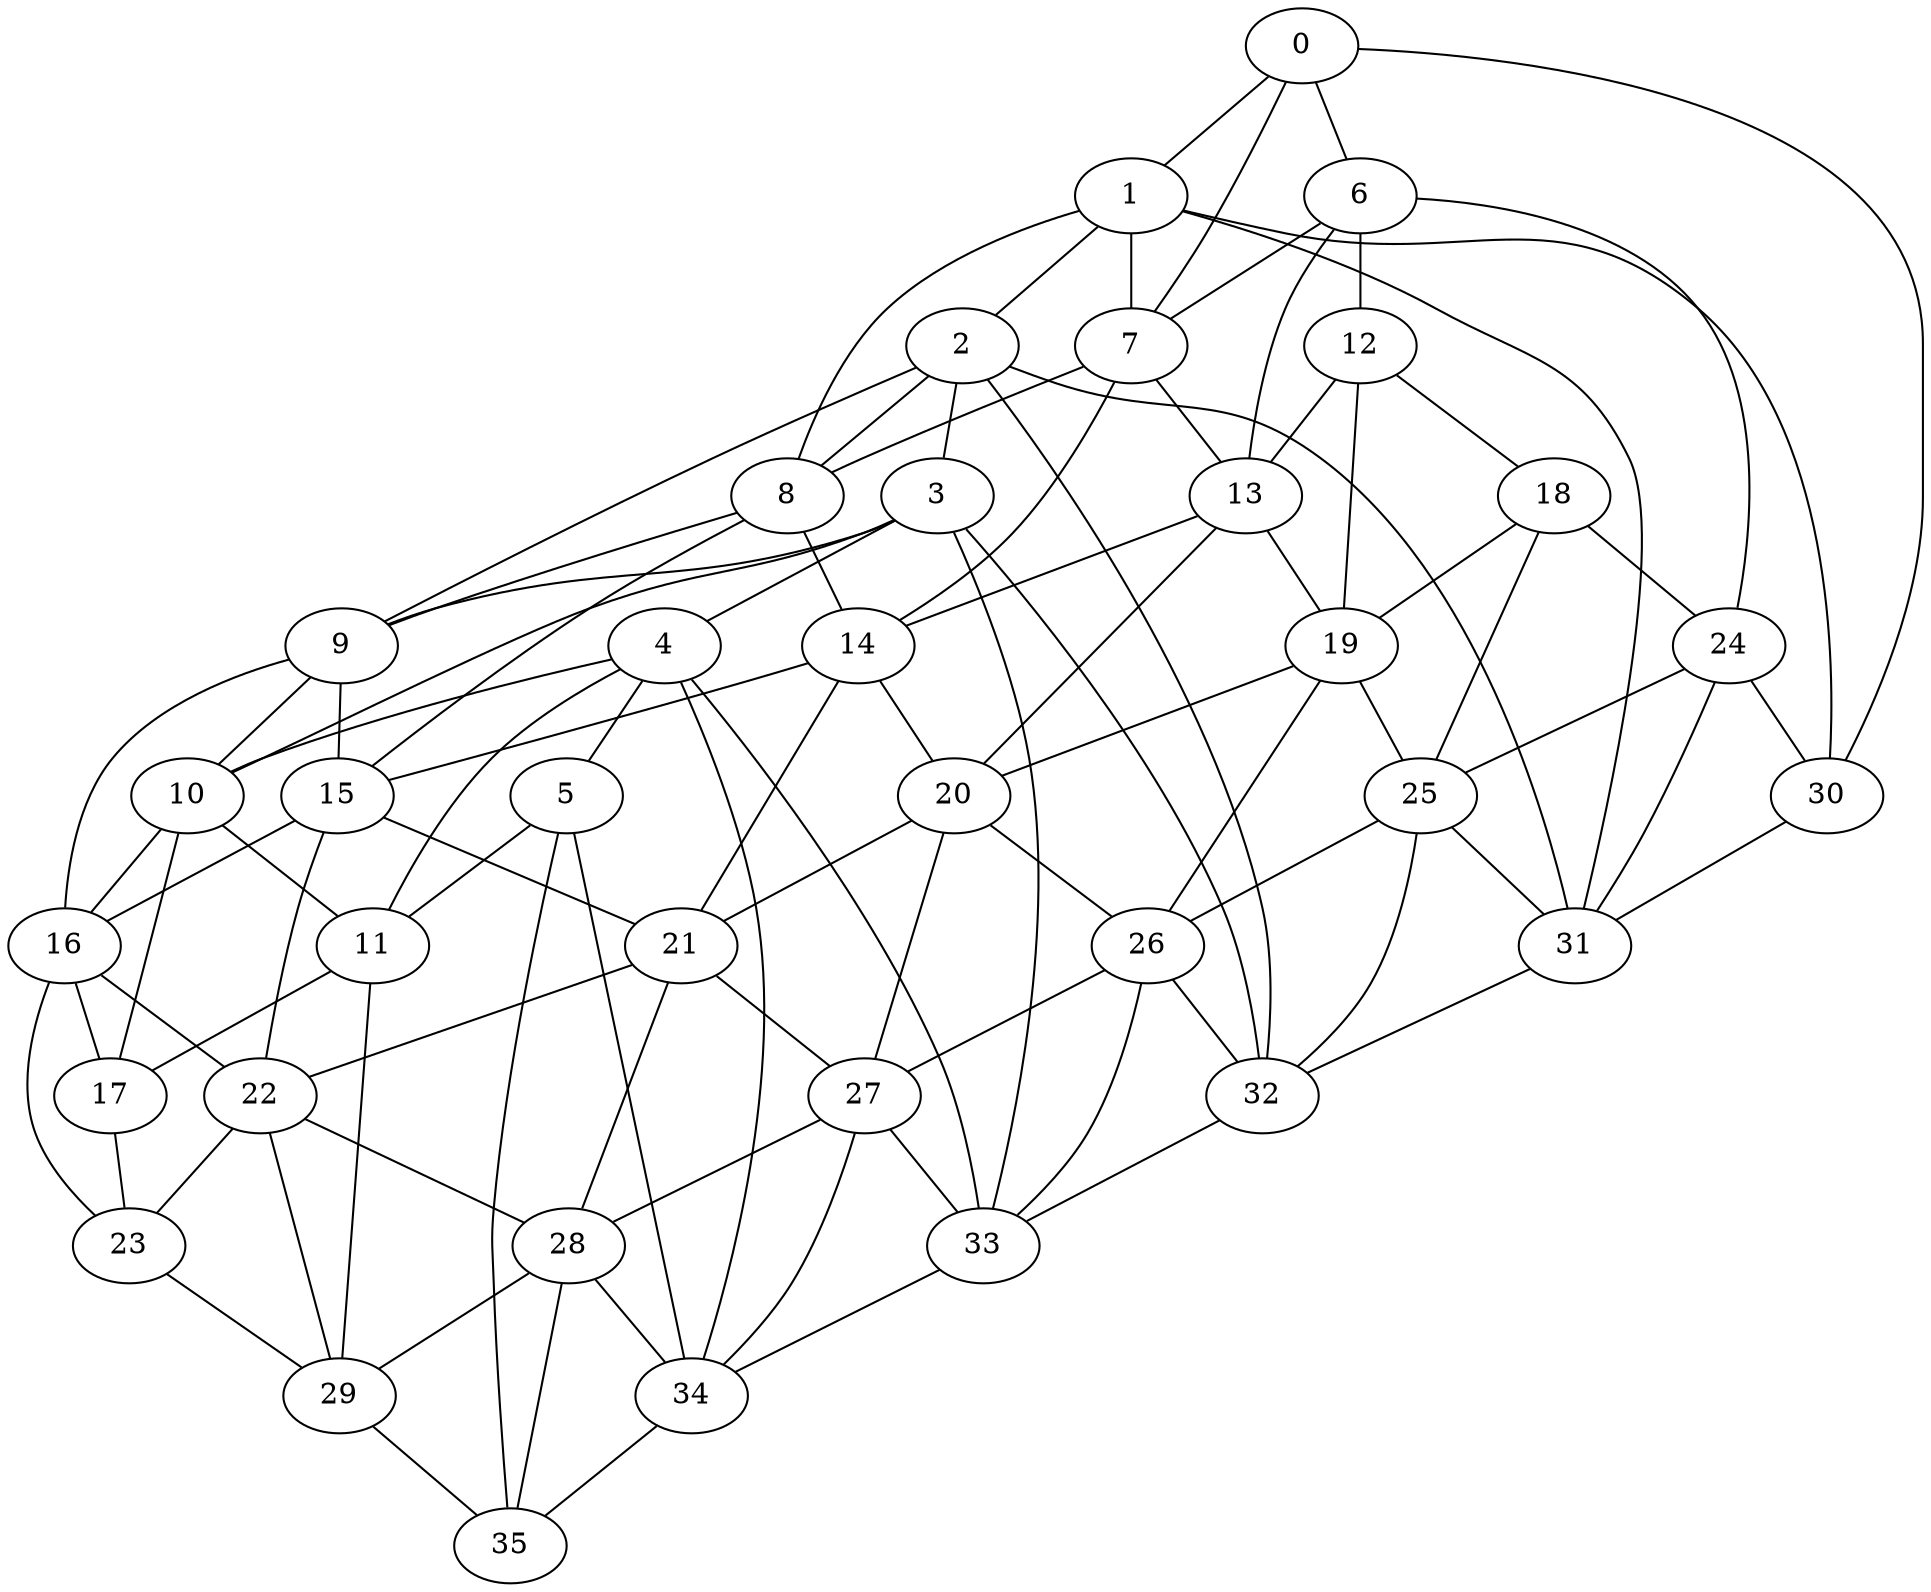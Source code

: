 graph G{
0--1;
0--6;
0--7;
0--30;
1--2;
1--7;
1--8;
1--30;
1--31;
2--3;
2--8;
2--9;
2--31;
2--32;
3--4;
3--9;
3--10;
3--32;
3--33;
4--5;
4--10;
4--11;
4--33;
4--34;
5--11;
5--34;
5--35;
6--7;
6--12;
6--13;
6--24;
7--8;
7--13;
7--14;
8--9;
8--14;
8--15;
9--10;
9--15;
9--16;
10--11;
10--16;
10--17;
11--17;
11--29;
12--13;
12--18;
12--19;
13--14;
13--19;
13--20;
14--15;
14--20;
14--21;
15--16;
15--21;
15--22;
16--17;
16--22;
16--23;
17--23;
18--19;
18--24;
18--25;
19--20;
19--25;
19--26;
20--21;
20--26;
20--27;
21--22;
21--27;
21--28;
22--23;
22--28;
22--29;
23--29;
24--25;
24--30;
24--31;
25--26;
25--31;
25--32;
26--27;
26--32;
26--33;
27--28;
27--33;
27--34;
28--29;
28--34;
28--35;
29--35;
30--31;
31--32;
32--33;
33--34;
34--35;
}